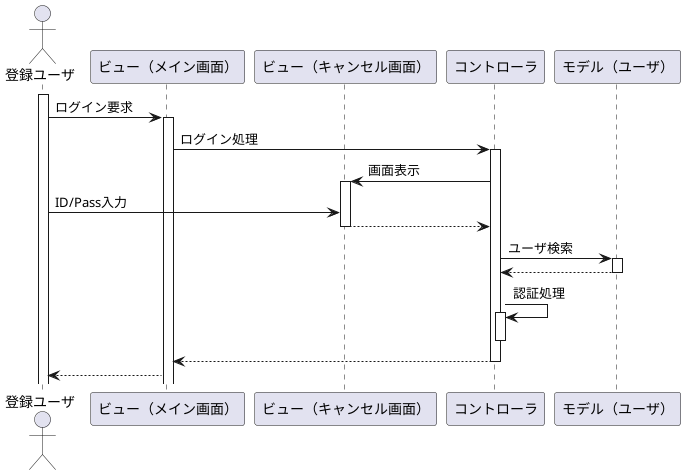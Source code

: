 @startuml ログイン機能

actor 登録ユーザ as user
participant "ビュー（メイン画面）" as view1
participant "ビュー（キャンセル画面）" as view2
participant "コントローラ" as controller
participant "モデル（ユーザ）" as model

activate user

user ->  view1 : ログイン要求
activate view1
view1 -> controller : ログイン処理
activate controller

controller -> view2 : 画面表示
activate view2
user -> view2 : ID/Pass入力
view2 --> controller
deactivate view2

controller -> model : ユーザ検索
activate model
controller <-- model
deactivate model

controller -> controller : 認証処理
activate controller
deactivate controller

deactivate model
view1 <-- controller
deactivate controller

user <-- view1

@enduml
